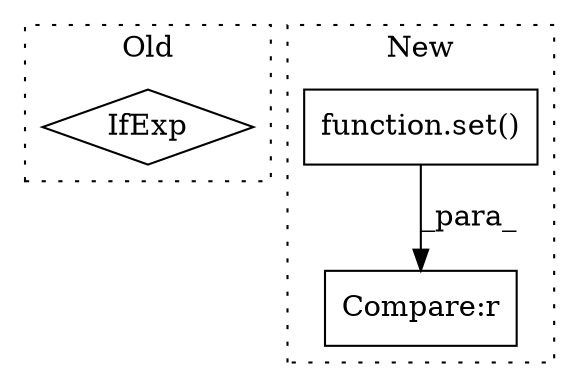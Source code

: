 digraph G {
subgraph cluster0 {
1 [label="IfExp" a="51" s="2123,2160" l="4,6" shape="diamond"];
label = "Old";
style="dotted";
}
subgraph cluster1 {
2 [label="function.set()" a="75" s="1898,1920" l="4,1" shape="box"];
3 [label="Compare:r" a="40" s="1898" l="84" shape="box"];
label = "New";
style="dotted";
}
2 -> 3 [label="_para_"];
}